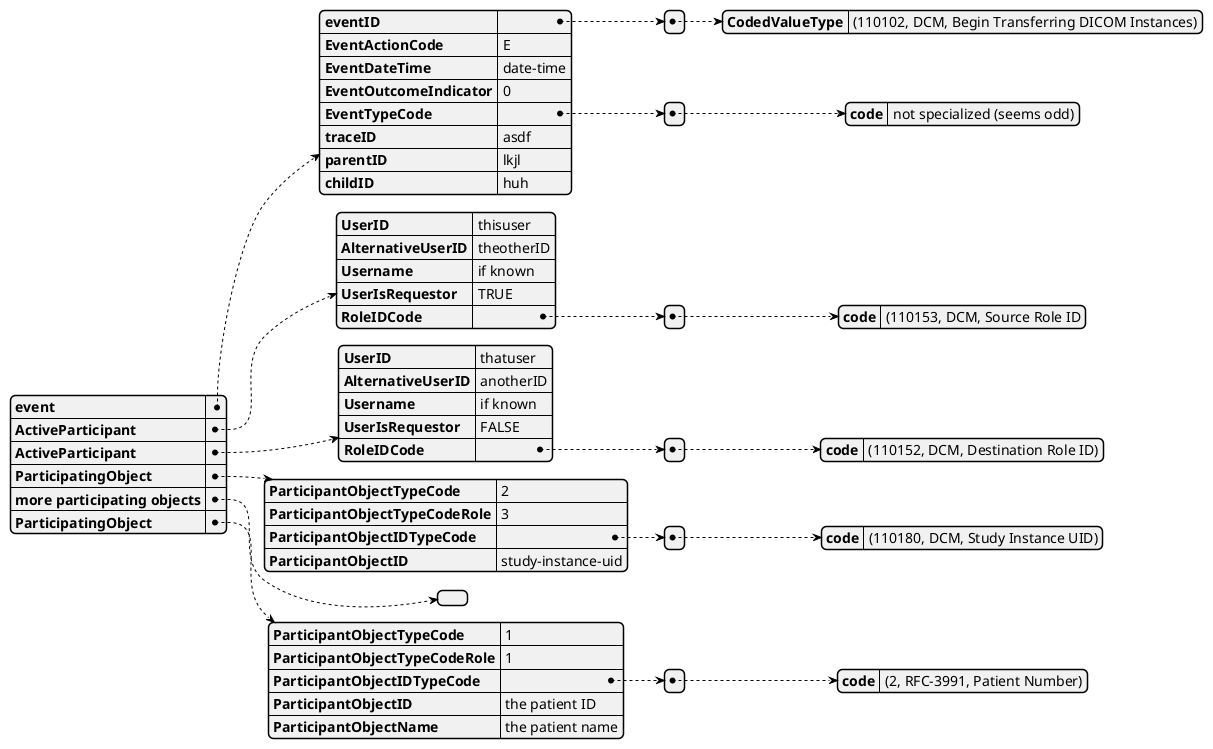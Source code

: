 
@startjson
{
	"event": {
	   "eventID" : [
	       { "CodedValueType" : "(110102, DCM, Begin Transferring DICOM Instances)"}
	       ],
	   "EventActionCode": "E",
	   "EventDateTime" : "date-time",
	   "EventOutcomeIndicator": "0",
	   "EventTypeCode" : [
	   	{ "code" : "not specialized (seems odd)"}
		],
	   "traceID" : "asdf",
	   "parentID" : "lkjl",
	   "childID" : "huh"
	   },
	"ActiveParticipant" : {
	   "UserID" : "thisuser",
	   "AlternativeUserID" : "theotherID",
	   "Username" : "if known",
	   "UserIsRequestor" : "TRUE",
	   "RoleIDCode" : [
	   	{ "code" : "(110153, DCM, Source Role ID"}
		]
	   },
	"ActiveParticipant" : {
	   "UserID" : "thatuser",
	   "AlternativeUserID" : "anotherID",
	   "Username" : "if known",
	   "UserIsRequestor" : "FALSE",
	   "RoleIDCode" : [
	   	{ "code" : "(110152, DCM, Destination Role ID)"}
		]	   
	   },
	"ParticipatingObject" : {
	   "ParticipantObjectTypeCode" : 2,
	   "ParticipantObjectTypeCodeRole" : 3,
	   "ParticipantObjectIDTypeCode" : [
	       { "code" : "(110180, DCM, Study Instance UID)"}
	       ],
	   "ParticipantObjectID" : "study-instance-uid"
	   },
	"more participating objects" : [],
	"ParticipatingObject" : {
	    "ParticipantObjectTypeCode" : 1,
	    "ParticipantObjectTypeCodeRole" : 1,
	    "ParticipantObjectIDTypeCode" : [
	        { "code" : "(2, RFC-3991, Patient Number)"}
	        ],
	    "ParticipantObjectID" : "the patient ID",
	    "ParticipantObjectName" : "the patient name"
	   }
}
@endjson


	   
